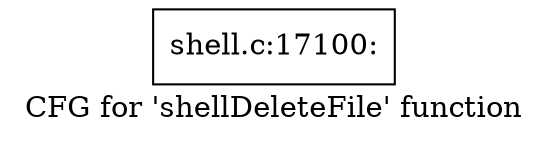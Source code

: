 digraph "CFG for 'shellDeleteFile' function" {
	label="CFG for 'shellDeleteFile' function";

	Node0x5602763b3200 [shape=record,label="{shell.c:17100:}"];
}

